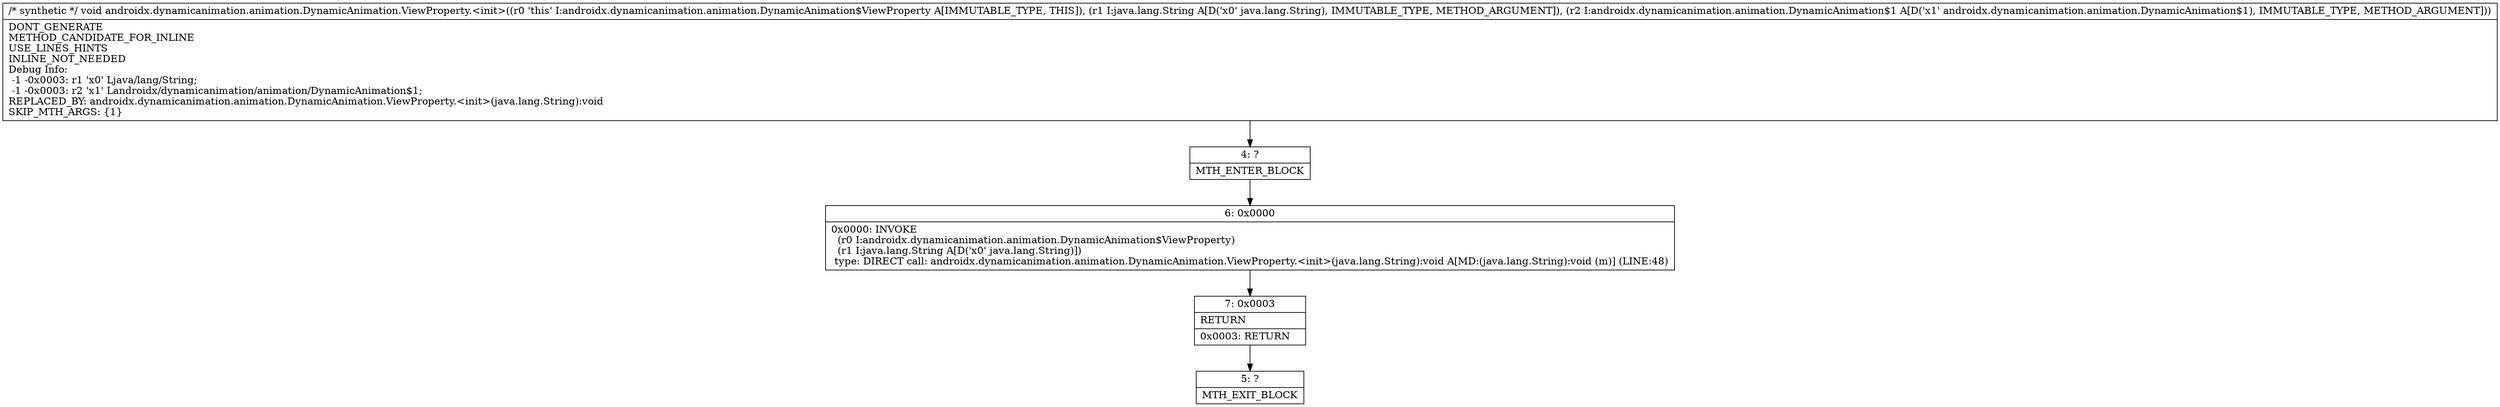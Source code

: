 digraph "CFG forandroidx.dynamicanimation.animation.DynamicAnimation.ViewProperty.\<init\>(Ljava\/lang\/String;Landroidx\/dynamicanimation\/animation\/DynamicAnimation$1;)V" {
Node_4 [shape=record,label="{4\:\ ?|MTH_ENTER_BLOCK\l}"];
Node_6 [shape=record,label="{6\:\ 0x0000|0x0000: INVOKE  \l  (r0 I:androidx.dynamicanimation.animation.DynamicAnimation$ViewProperty)\l  (r1 I:java.lang.String A[D('x0' java.lang.String)])\l type: DIRECT call: androidx.dynamicanimation.animation.DynamicAnimation.ViewProperty.\<init\>(java.lang.String):void A[MD:(java.lang.String):void (m)] (LINE:48)\l}"];
Node_7 [shape=record,label="{7\:\ 0x0003|RETURN\l|0x0003: RETURN   \l}"];
Node_5 [shape=record,label="{5\:\ ?|MTH_EXIT_BLOCK\l}"];
MethodNode[shape=record,label="{\/* synthetic *\/ void androidx.dynamicanimation.animation.DynamicAnimation.ViewProperty.\<init\>((r0 'this' I:androidx.dynamicanimation.animation.DynamicAnimation$ViewProperty A[IMMUTABLE_TYPE, THIS]), (r1 I:java.lang.String A[D('x0' java.lang.String), IMMUTABLE_TYPE, METHOD_ARGUMENT]), (r2 I:androidx.dynamicanimation.animation.DynamicAnimation$1 A[D('x1' androidx.dynamicanimation.animation.DynamicAnimation$1), IMMUTABLE_TYPE, METHOD_ARGUMENT]))  | DONT_GENERATE\lMETHOD_CANDIDATE_FOR_INLINE\lUSE_LINES_HINTS\lINLINE_NOT_NEEDED\lDebug Info:\l  \-1 \-0x0003: r1 'x0' Ljava\/lang\/String;\l  \-1 \-0x0003: r2 'x1' Landroidx\/dynamicanimation\/animation\/DynamicAnimation$1;\lREPLACED_BY: androidx.dynamicanimation.animation.DynamicAnimation.ViewProperty.\<init\>(java.lang.String):void\lSKIP_MTH_ARGS: \{1\}\l}"];
MethodNode -> Node_4;Node_4 -> Node_6;
Node_6 -> Node_7;
Node_7 -> Node_5;
}

